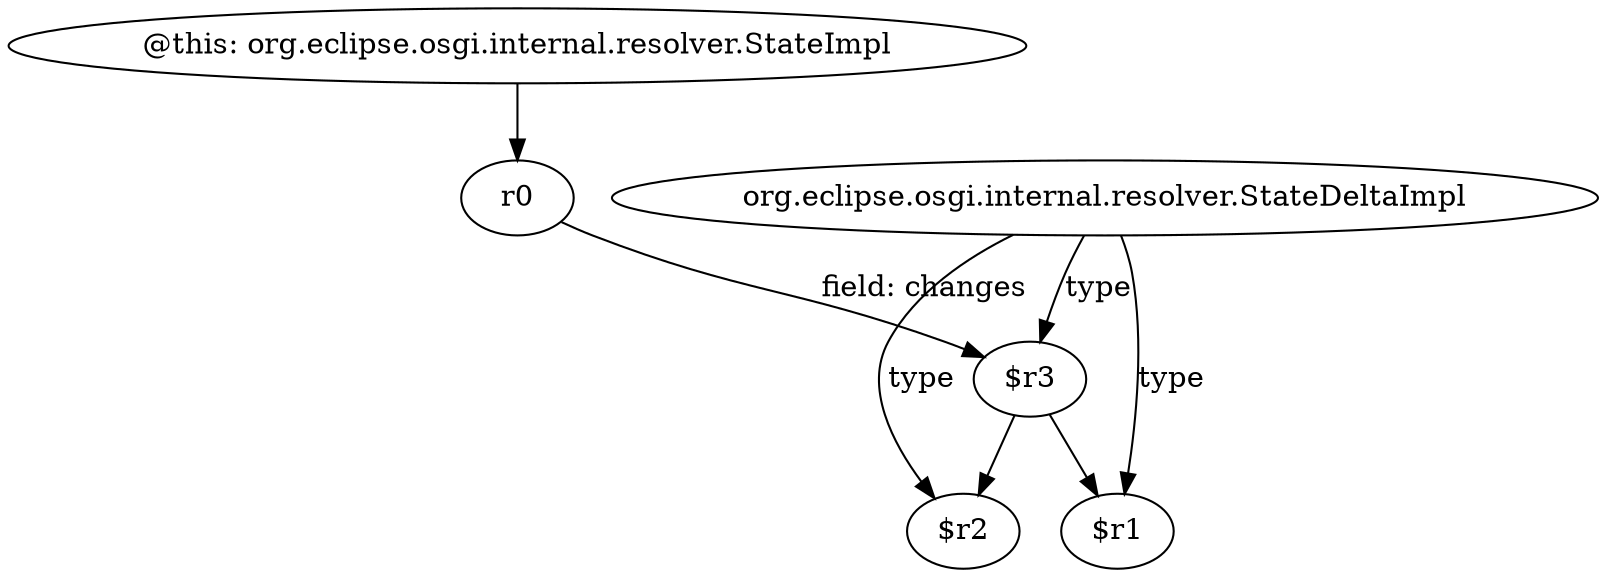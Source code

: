digraph g {
0[label="r0"]
1[label="$r3"]
0->1[label="field: changes"]
2[label="$r2"]
1->2[label=""]
3[label="org.eclipse.osgi.internal.resolver.StateDeltaImpl"]
4[label="$r1"]
3->4[label="type"]
3->2[label="type"]
5[label="@this: org.eclipse.osgi.internal.resolver.StateImpl"]
5->0[label=""]
1->4[label=""]
3->1[label="type"]
}